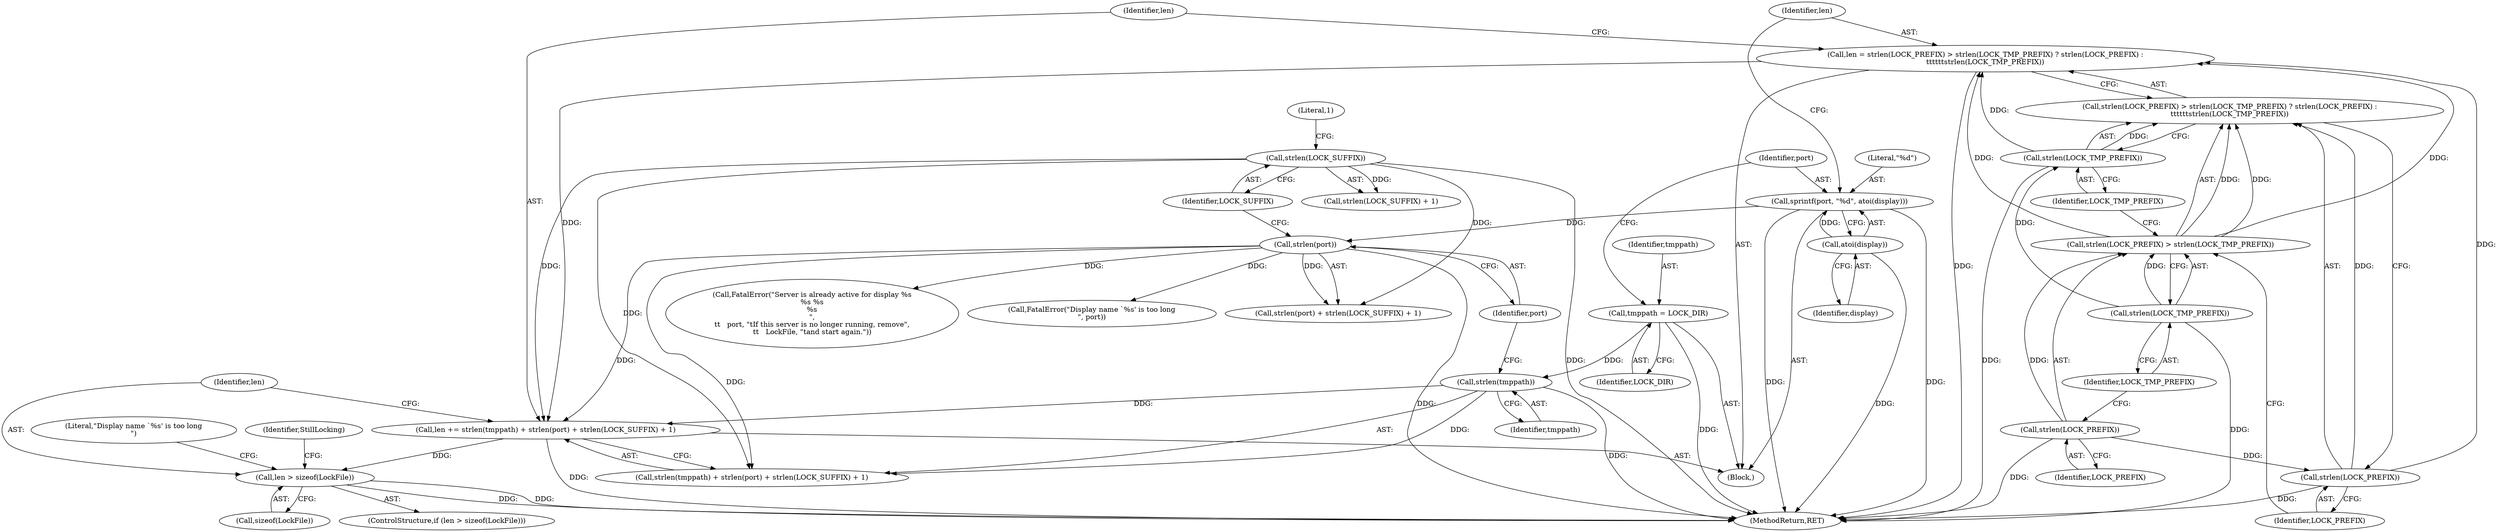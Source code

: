 digraph "0_xserver_6ba44b91e37622ef8c146d8f2ac92d708a18ed34@API" {
"1000161" [label="(Call,len > sizeof(LockFile))"];
"1000148" [label="(Call,len += strlen(tmppath) + strlen(port) + strlen(LOCK_SUFFIX) + 1)"];
"1000151" [label="(Call,strlen(tmppath))"];
"1000128" [label="(Call,tmppath = LOCK_DIR)"];
"1000154" [label="(Call,strlen(port))"];
"1000131" [label="(Call,sprintf(port, \"%d\", atoi(display)))"];
"1000134" [label="(Call,atoi(display))"];
"1000157" [label="(Call,strlen(LOCK_SUFFIX))"];
"1000136" [label="(Call,len = strlen(LOCK_PREFIX) > strlen(LOCK_TMP_PREFIX) ? strlen(LOCK_PREFIX) :\n\t\t\t\t\t\tstrlen(LOCK_TMP_PREFIX))"];
"1000144" [label="(Call,strlen(LOCK_PREFIX))"];
"1000140" [label="(Call,strlen(LOCK_PREFIX))"];
"1000139" [label="(Call,strlen(LOCK_PREFIX) > strlen(LOCK_TMP_PREFIX))"];
"1000142" [label="(Call,strlen(LOCK_TMP_PREFIX))"];
"1000146" [label="(Call,strlen(LOCK_TMP_PREFIX))"];
"1000160" [label="(ControlStructure,if (len > sizeof(LockFile)))"];
"1000166" [label="(Literal,\"Display name `%s' is too long\n\")"];
"1000135" [label="(Identifier,display)"];
"1000157" [label="(Call,strlen(LOCK_SUFFIX))"];
"1000138" [label="(Call,strlen(LOCK_PREFIX) > strlen(LOCK_TMP_PREFIX) ? strlen(LOCK_PREFIX) :\n\t\t\t\t\t\tstrlen(LOCK_TMP_PREFIX))"];
"1000150" [label="(Call,strlen(tmppath) + strlen(port) + strlen(LOCK_SUFFIX) + 1)"];
"1000129" [label="(Identifier,tmppath)"];
"1000128" [label="(Call,tmppath = LOCK_DIR)"];
"1000373" [label="(Call,FatalError(\"Server is already active for display %s\n%s %s\n%s\n\",\n\t\t   port, \"\tIf this server is no longer running, remove\",\n\t\t   LockFile, \"\tand start again.\"))"];
"1000163" [label="(Call,sizeof(LockFile))"];
"1000158" [label="(Identifier,LOCK_SUFFIX)"];
"1000111" [label="(Block,)"];
"1000156" [label="(Call,strlen(LOCK_SUFFIX) + 1)"];
"1000146" [label="(Call,strlen(LOCK_TMP_PREFIX))"];
"1000161" [label="(Call,len > sizeof(LockFile))"];
"1000142" [label="(Call,strlen(LOCK_TMP_PREFIX))"];
"1000132" [label="(Identifier,port)"];
"1000162" [label="(Identifier,len)"];
"1000155" [label="(Identifier,port)"];
"1000130" [label="(Identifier,LOCK_DIR)"];
"1000169" [label="(Identifier,StillLocking)"];
"1000148" [label="(Call,len += strlen(tmppath) + strlen(port) + strlen(LOCK_SUFFIX) + 1)"];
"1000136" [label="(Call,len = strlen(LOCK_PREFIX) > strlen(LOCK_TMP_PREFIX) ? strlen(LOCK_PREFIX) :\n\t\t\t\t\t\tstrlen(LOCK_TMP_PREFIX))"];
"1000165" [label="(Call,FatalError(\"Display name `%s' is too long\n\", port))"];
"1000140" [label="(Call,strlen(LOCK_PREFIX))"];
"1000143" [label="(Identifier,LOCK_TMP_PREFIX)"];
"1000154" [label="(Call,strlen(port))"];
"1000134" [label="(Call,atoi(display))"];
"1000159" [label="(Literal,1)"];
"1000131" [label="(Call,sprintf(port, \"%d\", atoi(display)))"];
"1000390" [label="(MethodReturn,RET)"];
"1000149" [label="(Identifier,len)"];
"1000133" [label="(Literal,\"%d\")"];
"1000141" [label="(Identifier,LOCK_PREFIX)"];
"1000153" [label="(Call,strlen(port) + strlen(LOCK_SUFFIX) + 1)"];
"1000151" [label="(Call,strlen(tmppath))"];
"1000147" [label="(Identifier,LOCK_TMP_PREFIX)"];
"1000145" [label="(Identifier,LOCK_PREFIX)"];
"1000152" [label="(Identifier,tmppath)"];
"1000139" [label="(Call,strlen(LOCK_PREFIX) > strlen(LOCK_TMP_PREFIX))"];
"1000144" [label="(Call,strlen(LOCK_PREFIX))"];
"1000137" [label="(Identifier,len)"];
"1000161" -> "1000160"  [label="AST: "];
"1000161" -> "1000163"  [label="CFG: "];
"1000162" -> "1000161"  [label="AST: "];
"1000163" -> "1000161"  [label="AST: "];
"1000166" -> "1000161"  [label="CFG: "];
"1000169" -> "1000161"  [label="CFG: "];
"1000161" -> "1000390"  [label="DDG: "];
"1000161" -> "1000390"  [label="DDG: "];
"1000148" -> "1000161"  [label="DDG: "];
"1000148" -> "1000111"  [label="AST: "];
"1000148" -> "1000150"  [label="CFG: "];
"1000149" -> "1000148"  [label="AST: "];
"1000150" -> "1000148"  [label="AST: "];
"1000162" -> "1000148"  [label="CFG: "];
"1000148" -> "1000390"  [label="DDG: "];
"1000151" -> "1000148"  [label="DDG: "];
"1000154" -> "1000148"  [label="DDG: "];
"1000157" -> "1000148"  [label="DDG: "];
"1000136" -> "1000148"  [label="DDG: "];
"1000151" -> "1000150"  [label="AST: "];
"1000151" -> "1000152"  [label="CFG: "];
"1000152" -> "1000151"  [label="AST: "];
"1000155" -> "1000151"  [label="CFG: "];
"1000151" -> "1000390"  [label="DDG: "];
"1000151" -> "1000150"  [label="DDG: "];
"1000128" -> "1000151"  [label="DDG: "];
"1000128" -> "1000111"  [label="AST: "];
"1000128" -> "1000130"  [label="CFG: "];
"1000129" -> "1000128"  [label="AST: "];
"1000130" -> "1000128"  [label="AST: "];
"1000132" -> "1000128"  [label="CFG: "];
"1000128" -> "1000390"  [label="DDG: "];
"1000154" -> "1000153"  [label="AST: "];
"1000154" -> "1000155"  [label="CFG: "];
"1000155" -> "1000154"  [label="AST: "];
"1000158" -> "1000154"  [label="CFG: "];
"1000154" -> "1000390"  [label="DDG: "];
"1000154" -> "1000150"  [label="DDG: "];
"1000154" -> "1000153"  [label="DDG: "];
"1000131" -> "1000154"  [label="DDG: "];
"1000154" -> "1000165"  [label="DDG: "];
"1000154" -> "1000373"  [label="DDG: "];
"1000131" -> "1000111"  [label="AST: "];
"1000131" -> "1000134"  [label="CFG: "];
"1000132" -> "1000131"  [label="AST: "];
"1000133" -> "1000131"  [label="AST: "];
"1000134" -> "1000131"  [label="AST: "];
"1000137" -> "1000131"  [label="CFG: "];
"1000131" -> "1000390"  [label="DDG: "];
"1000131" -> "1000390"  [label="DDG: "];
"1000134" -> "1000131"  [label="DDG: "];
"1000134" -> "1000135"  [label="CFG: "];
"1000135" -> "1000134"  [label="AST: "];
"1000134" -> "1000390"  [label="DDG: "];
"1000157" -> "1000156"  [label="AST: "];
"1000157" -> "1000158"  [label="CFG: "];
"1000158" -> "1000157"  [label="AST: "];
"1000159" -> "1000157"  [label="CFG: "];
"1000157" -> "1000390"  [label="DDG: "];
"1000157" -> "1000150"  [label="DDG: "];
"1000157" -> "1000153"  [label="DDG: "];
"1000157" -> "1000156"  [label="DDG: "];
"1000136" -> "1000111"  [label="AST: "];
"1000136" -> "1000138"  [label="CFG: "];
"1000137" -> "1000136"  [label="AST: "];
"1000138" -> "1000136"  [label="AST: "];
"1000149" -> "1000136"  [label="CFG: "];
"1000136" -> "1000390"  [label="DDG: "];
"1000144" -> "1000136"  [label="DDG: "];
"1000139" -> "1000136"  [label="DDG: "];
"1000139" -> "1000136"  [label="DDG: "];
"1000146" -> "1000136"  [label="DDG: "];
"1000144" -> "1000138"  [label="AST: "];
"1000144" -> "1000145"  [label="CFG: "];
"1000145" -> "1000144"  [label="AST: "];
"1000138" -> "1000144"  [label="CFG: "];
"1000144" -> "1000390"  [label="DDG: "];
"1000144" -> "1000138"  [label="DDG: "];
"1000140" -> "1000144"  [label="DDG: "];
"1000140" -> "1000139"  [label="AST: "];
"1000140" -> "1000141"  [label="CFG: "];
"1000141" -> "1000140"  [label="AST: "];
"1000143" -> "1000140"  [label="CFG: "];
"1000140" -> "1000390"  [label="DDG: "];
"1000140" -> "1000139"  [label="DDG: "];
"1000139" -> "1000138"  [label="AST: "];
"1000139" -> "1000142"  [label="CFG: "];
"1000142" -> "1000139"  [label="AST: "];
"1000145" -> "1000139"  [label="CFG: "];
"1000147" -> "1000139"  [label="CFG: "];
"1000142" -> "1000139"  [label="DDG: "];
"1000139" -> "1000138"  [label="DDG: "];
"1000139" -> "1000138"  [label="DDG: "];
"1000142" -> "1000143"  [label="CFG: "];
"1000143" -> "1000142"  [label="AST: "];
"1000142" -> "1000390"  [label="DDG: "];
"1000142" -> "1000146"  [label="DDG: "];
"1000146" -> "1000138"  [label="AST: "];
"1000146" -> "1000147"  [label="CFG: "];
"1000147" -> "1000146"  [label="AST: "];
"1000138" -> "1000146"  [label="CFG: "];
"1000146" -> "1000390"  [label="DDG: "];
"1000146" -> "1000138"  [label="DDG: "];
}
